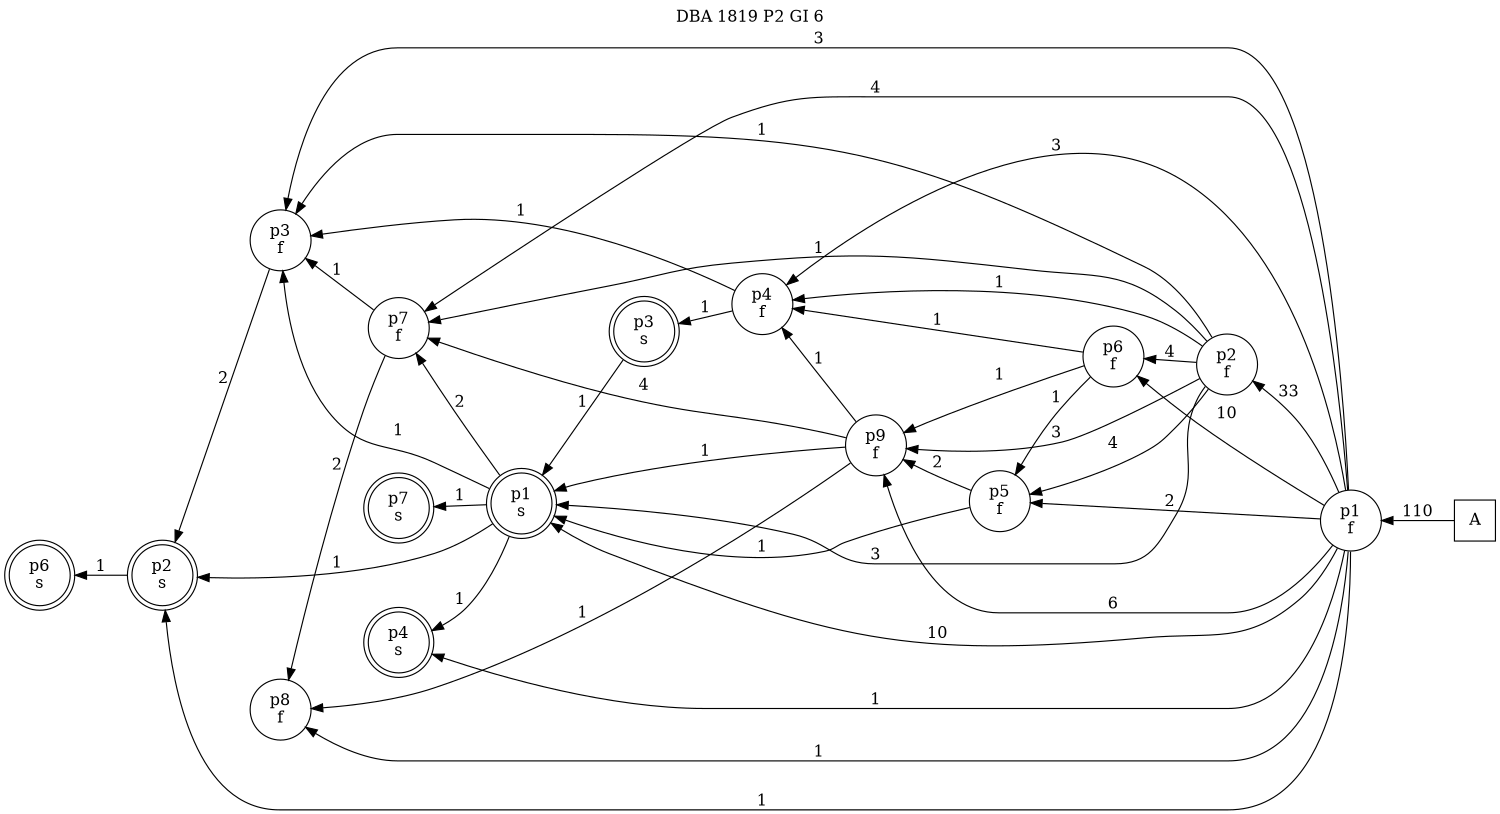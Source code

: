 digraph DBA_1819_P2_GI_6_LOW {
labelloc="tl"
label= " DBA 1819 P2 GI 6 "
rankdir="RL";
graph [ size=" 10 , 10 !"]

"A" [shape="square" label="A"]
"p1_f" [shape="circle" label="p1
f"]
"p2_f" [shape="circle" label="p2
f"]
"p6_f" [shape="circle" label="p6
f"]
"p5_f" [shape="circle" label="p5
f"]
"p9_f" [shape="circle" label="p9
f"]
"p7_f" [shape="circle" label="p7
f"]
"p8_f" [shape="circle" label="p8
f"]
"p3_f" [shape="circle" label="p3
f"]
"p4_f" [shape="circle" label="p4
f"]
"p1_s" [shape="doublecircle" label="p1
s"]
"p2_s" [shape="doublecircle" label="p2
s"]
"p4_s" [shape="doublecircle" label="p4
s"]
"p3_s" [shape="doublecircle" label="p3
s"]
"p6_s" [shape="doublecircle" label="p6
s"]
"p7_s" [shape="doublecircle" label="p7
s"]
"A" -> "p1_f" [ label=110]
"p1_f" -> "p2_f" [ label=33]
"p1_f" -> "p6_f" [ label=10]
"p1_f" -> "p5_f" [ label=2]
"p1_f" -> "p9_f" [ label=6]
"p1_f" -> "p7_f" [ label=4]
"p1_f" -> "p8_f" [ label=1]
"p1_f" -> "p3_f" [ label=3]
"p1_f" -> "p4_f" [ label=3]
"p1_f" -> "p1_s" [ label=10]
"p1_f" -> "p2_s" [ label=1]
"p1_f" -> "p4_s" [ label=1]
"p2_f" -> "p6_f" [ label=4]
"p2_f" -> "p5_f" [ label=4]
"p2_f" -> "p9_f" [ label=3]
"p2_f" -> "p7_f" [ label=1]
"p2_f" -> "p3_f" [ label=1]
"p2_f" -> "p4_f" [ label=1]
"p2_f" -> "p1_s" [ label=3]
"p6_f" -> "p5_f" [ label=1]
"p6_f" -> "p9_f" [ label=1]
"p6_f" -> "p4_f" [ label=1]
"p5_f" -> "p9_f" [ label=2]
"p5_f" -> "p1_s" [ label=1]
"p9_f" -> "p7_f" [ label=4]
"p9_f" -> "p8_f" [ label=1]
"p9_f" -> "p4_f" [ label=1]
"p9_f" -> "p1_s" [ label=1]
"p7_f" -> "p8_f" [ label=2]
"p7_f" -> "p3_f" [ label=1]
"p3_f" -> "p2_s" [ label=2]
"p4_f" -> "p3_f" [ label=1]
"p4_f" -> "p3_s" [ label=1]
"p1_s" -> "p7_f" [ label=2]
"p1_s" -> "p3_f" [ label=1]
"p1_s" -> "p2_s" [ label=1]
"p1_s" -> "p4_s" [ label=1]
"p1_s" -> "p7_s" [ label=1]
"p2_s" -> "p6_s" [ label=1]
"p3_s" -> "p1_s" [ label=1]
}
